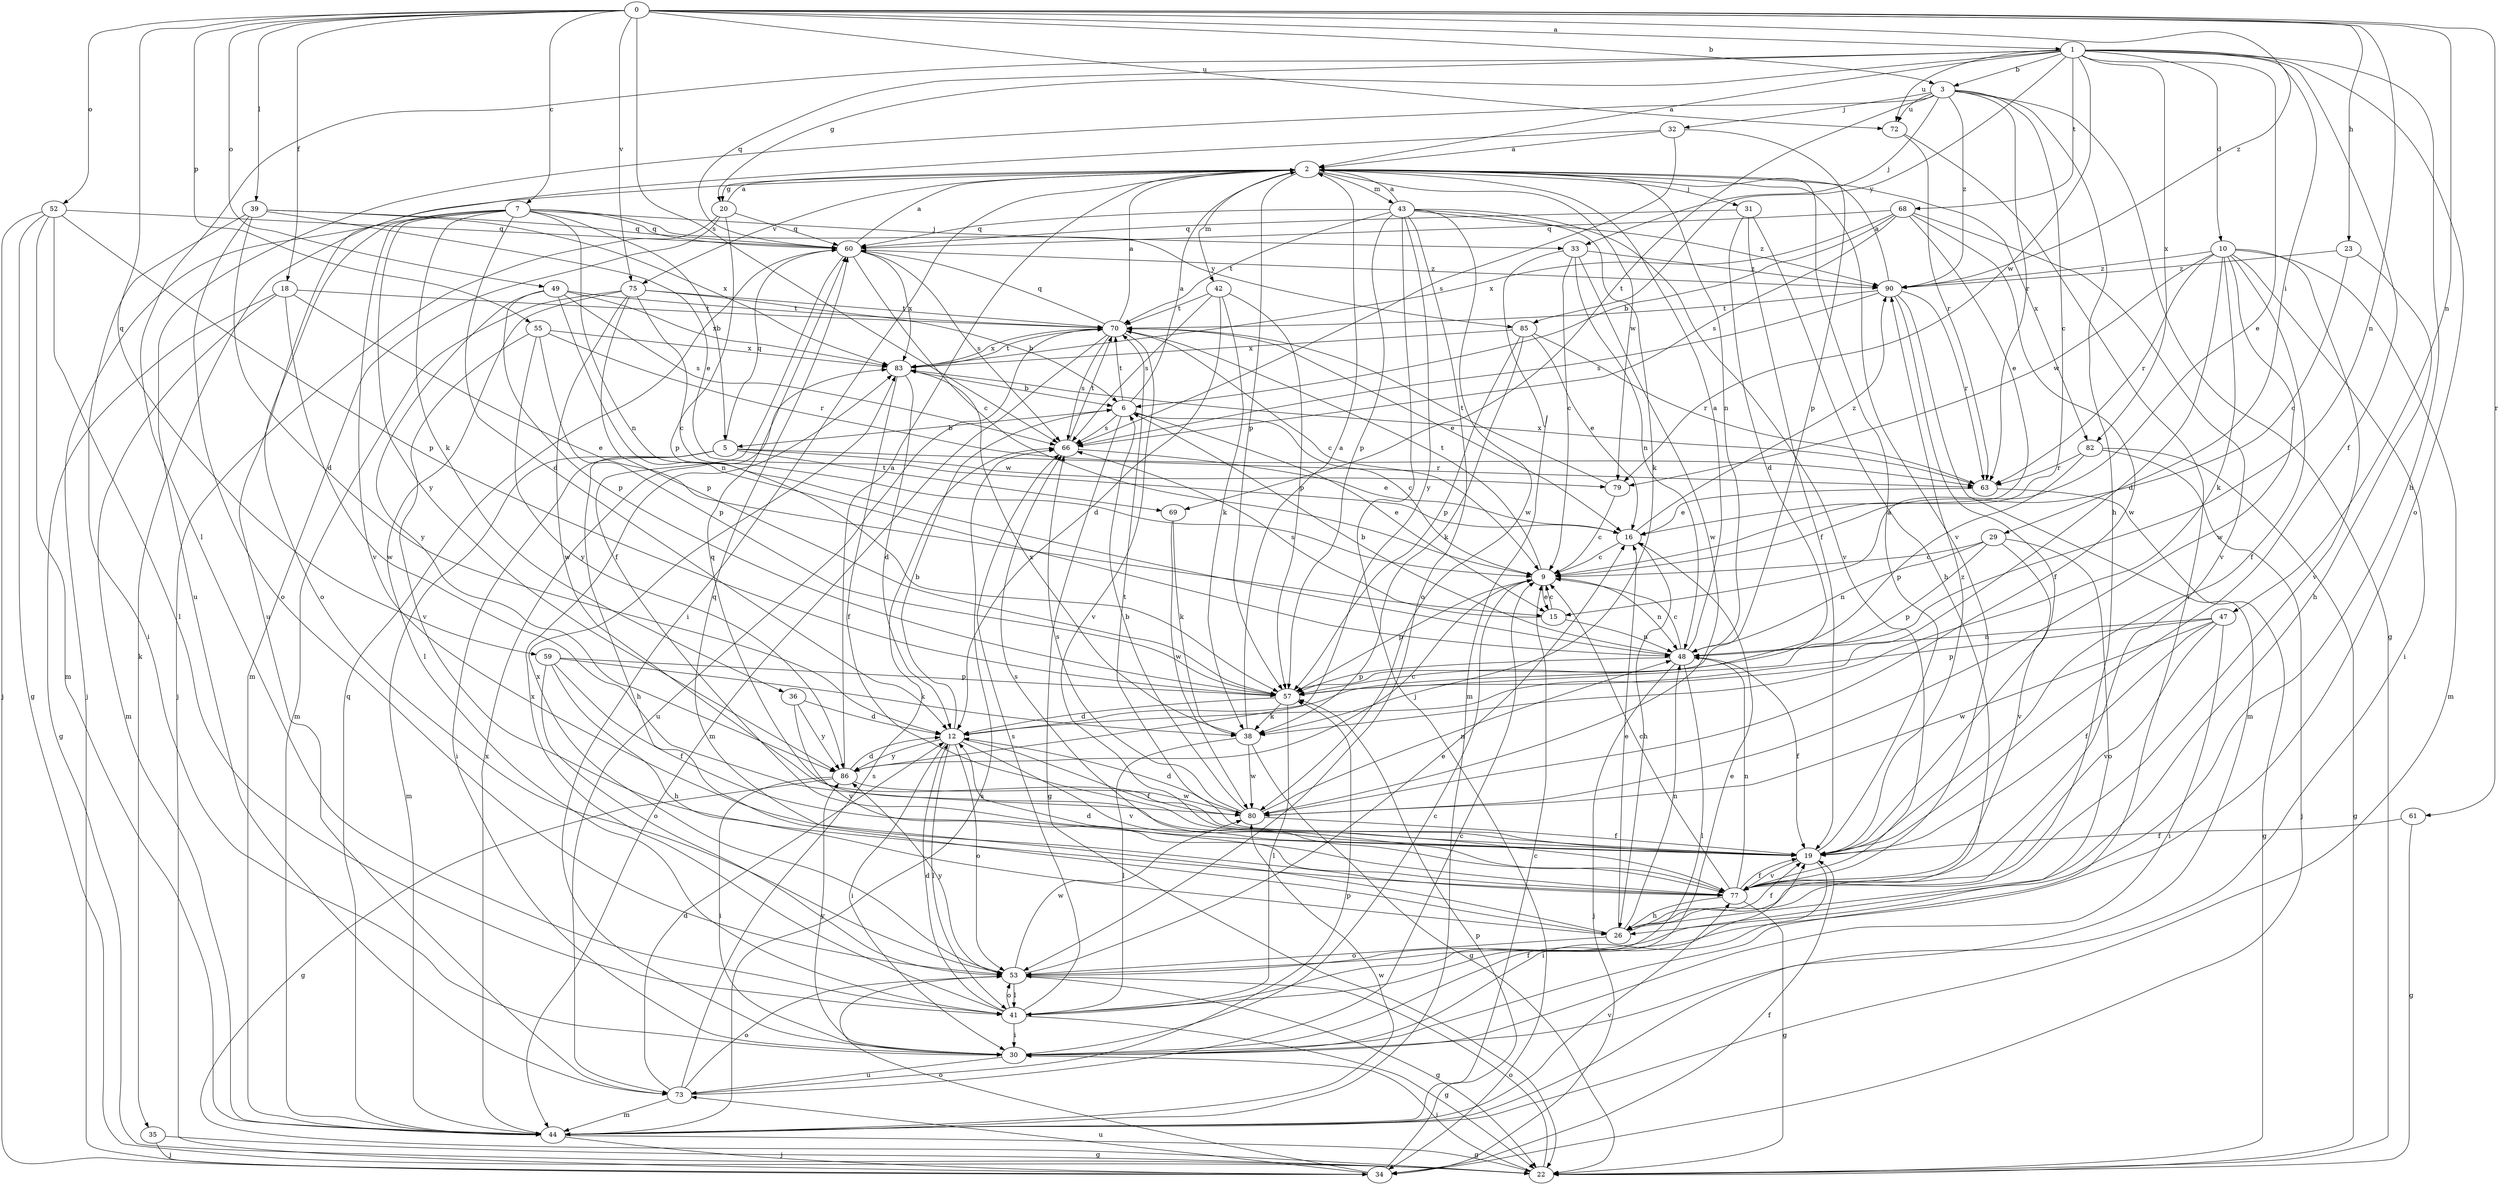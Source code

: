 strict digraph  {
0;
1;
2;
3;
5;
6;
7;
9;
10;
12;
15;
16;
18;
19;
20;
22;
23;
26;
29;
30;
31;
32;
33;
34;
35;
36;
38;
39;
41;
42;
43;
44;
47;
48;
49;
52;
53;
55;
57;
59;
60;
61;
63;
66;
68;
69;
70;
72;
73;
75;
77;
79;
80;
82;
83;
85;
86;
90;
0 -> 1  [label=a];
0 -> 3  [label=b];
0 -> 7  [label=c];
0 -> 18  [label=f];
0 -> 23  [label=h];
0 -> 39  [label=l];
0 -> 47  [label=n];
0 -> 48  [label=n];
0 -> 49  [label=o];
0 -> 52  [label=o];
0 -> 55  [label=p];
0 -> 59  [label=q];
0 -> 61  [label=r];
0 -> 66  [label=s];
0 -> 72  [label=u];
0 -> 75  [label=v];
0 -> 90  [label=z];
1 -> 2  [label=a];
1 -> 3  [label=b];
1 -> 10  [label=d];
1 -> 15  [label=e];
1 -> 19  [label=f];
1 -> 20  [label=g];
1 -> 26  [label=h];
1 -> 29  [label=i];
1 -> 41  [label=l];
1 -> 53  [label=o];
1 -> 60  [label=q];
1 -> 68  [label=t];
1 -> 72  [label=u];
1 -> 79  [label=w];
1 -> 82  [label=x];
1 -> 85  [label=y];
2 -> 20  [label=g];
2 -> 30  [label=i];
2 -> 31  [label=j];
2 -> 35  [label=k];
2 -> 42  [label=m];
2 -> 43  [label=m];
2 -> 48  [label=n];
2 -> 57  [label=p];
2 -> 75  [label=v];
2 -> 77  [label=v];
2 -> 79  [label=w];
2 -> 82  [label=x];
3 -> 9  [label=c];
3 -> 22  [label=g];
3 -> 26  [label=h];
3 -> 32  [label=j];
3 -> 33  [label=j];
3 -> 63  [label=r];
3 -> 69  [label=t];
3 -> 72  [label=u];
3 -> 73  [label=u];
3 -> 90  [label=z];
5 -> 26  [label=h];
5 -> 30  [label=i];
5 -> 44  [label=m];
5 -> 60  [label=q];
5 -> 63  [label=r];
5 -> 69  [label=t];
5 -> 79  [label=w];
6 -> 2  [label=a];
6 -> 5  [label=b];
6 -> 9  [label=c];
6 -> 15  [label=e];
6 -> 22  [label=g];
6 -> 66  [label=s];
6 -> 70  [label=t];
7 -> 5  [label=b];
7 -> 12  [label=d];
7 -> 33  [label=j];
7 -> 34  [label=j];
7 -> 36  [label=k];
7 -> 48  [label=n];
7 -> 53  [label=o];
7 -> 60  [label=q];
7 -> 77  [label=v];
7 -> 85  [label=y];
7 -> 86  [label=y];
9 -> 15  [label=e];
9 -> 48  [label=n];
9 -> 57  [label=p];
9 -> 70  [label=t];
10 -> 12  [label=d];
10 -> 19  [label=f];
10 -> 30  [label=i];
10 -> 38  [label=k];
10 -> 44  [label=m];
10 -> 63  [label=r];
10 -> 77  [label=v];
10 -> 79  [label=w];
10 -> 80  [label=w];
10 -> 90  [label=z];
12 -> 6  [label=b];
12 -> 19  [label=f];
12 -> 30  [label=i];
12 -> 41  [label=l];
12 -> 53  [label=o];
12 -> 77  [label=v];
12 -> 86  [label=y];
15 -> 9  [label=c];
15 -> 48  [label=n];
15 -> 66  [label=s];
16 -> 9  [label=c];
16 -> 26  [label=h];
16 -> 90  [label=z];
18 -> 15  [label=e];
18 -> 22  [label=g];
18 -> 44  [label=m];
18 -> 70  [label=t];
18 -> 80  [label=w];
19 -> 2  [label=a];
19 -> 30  [label=i];
19 -> 60  [label=q];
19 -> 70  [label=t];
19 -> 77  [label=v];
19 -> 90  [label=z];
20 -> 2  [label=a];
20 -> 34  [label=j];
20 -> 44  [label=m];
20 -> 57  [label=p];
20 -> 60  [label=q];
22 -> 30  [label=i];
22 -> 53  [label=o];
23 -> 9  [label=c];
23 -> 26  [label=h];
23 -> 90  [label=z];
26 -> 16  [label=e];
26 -> 19  [label=f];
26 -> 48  [label=n];
26 -> 53  [label=o];
26 -> 60  [label=q];
29 -> 9  [label=c];
29 -> 48  [label=n];
29 -> 53  [label=o];
29 -> 57  [label=p];
29 -> 77  [label=v];
30 -> 9  [label=c];
30 -> 19  [label=f];
30 -> 73  [label=u];
30 -> 86  [label=y];
31 -> 12  [label=d];
31 -> 19  [label=f];
31 -> 26  [label=h];
31 -> 60  [label=q];
32 -> 2  [label=a];
32 -> 57  [label=p];
32 -> 66  [label=s];
32 -> 73  [label=u];
33 -> 9  [label=c];
33 -> 44  [label=m];
33 -> 48  [label=n];
33 -> 80  [label=w];
33 -> 90  [label=z];
34 -> 19  [label=f];
34 -> 53  [label=o];
34 -> 57  [label=p];
34 -> 73  [label=u];
35 -> 22  [label=g];
35 -> 34  [label=j];
36 -> 12  [label=d];
36 -> 77  [label=v];
36 -> 86  [label=y];
38 -> 2  [label=a];
38 -> 22  [label=g];
38 -> 41  [label=l];
38 -> 80  [label=w];
38 -> 83  [label=x];
39 -> 12  [label=d];
39 -> 16  [label=e];
39 -> 30  [label=i];
39 -> 53  [label=o];
39 -> 60  [label=q];
39 -> 83  [label=x];
41 -> 12  [label=d];
41 -> 16  [label=e];
41 -> 22  [label=g];
41 -> 30  [label=i];
41 -> 53  [label=o];
41 -> 66  [label=s];
41 -> 83  [label=x];
42 -> 12  [label=d];
42 -> 38  [label=k];
42 -> 57  [label=p];
42 -> 66  [label=s];
42 -> 70  [label=t];
43 -> 2  [label=a];
43 -> 34  [label=j];
43 -> 38  [label=k];
43 -> 53  [label=o];
43 -> 57  [label=p];
43 -> 60  [label=q];
43 -> 70  [label=t];
43 -> 77  [label=v];
43 -> 80  [label=w];
43 -> 86  [label=y];
43 -> 90  [label=z];
44 -> 9  [label=c];
44 -> 22  [label=g];
44 -> 34  [label=j];
44 -> 60  [label=q];
44 -> 66  [label=s];
44 -> 77  [label=v];
44 -> 80  [label=w];
44 -> 83  [label=x];
47 -> 19  [label=f];
47 -> 30  [label=i];
47 -> 48  [label=n];
47 -> 57  [label=p];
47 -> 77  [label=v];
47 -> 80  [label=w];
48 -> 2  [label=a];
48 -> 6  [label=b];
48 -> 9  [label=c];
48 -> 19  [label=f];
48 -> 34  [label=j];
48 -> 41  [label=l];
48 -> 57  [label=p];
49 -> 48  [label=n];
49 -> 57  [label=p];
49 -> 66  [label=s];
49 -> 70  [label=t];
49 -> 83  [label=x];
49 -> 86  [label=y];
52 -> 22  [label=g];
52 -> 34  [label=j];
52 -> 41  [label=l];
52 -> 44  [label=m];
52 -> 57  [label=p];
52 -> 60  [label=q];
53 -> 16  [label=e];
53 -> 22  [label=g];
53 -> 41  [label=l];
53 -> 80  [label=w];
53 -> 83  [label=x];
53 -> 86  [label=y];
55 -> 57  [label=p];
55 -> 63  [label=r];
55 -> 77  [label=v];
55 -> 83  [label=x];
55 -> 86  [label=y];
57 -> 12  [label=d];
57 -> 38  [label=k];
57 -> 41  [label=l];
59 -> 19  [label=f];
59 -> 26  [label=h];
59 -> 38  [label=k];
59 -> 53  [label=o];
59 -> 57  [label=p];
60 -> 2  [label=a];
60 -> 9  [label=c];
60 -> 19  [label=f];
60 -> 66  [label=s];
60 -> 83  [label=x];
60 -> 90  [label=z];
61 -> 19  [label=f];
61 -> 22  [label=g];
63 -> 16  [label=e];
63 -> 22  [label=g];
63 -> 83  [label=x];
66 -> 16  [label=e];
66 -> 70  [label=t];
68 -> 6  [label=b];
68 -> 16  [label=e];
68 -> 60  [label=q];
68 -> 66  [label=s];
68 -> 77  [label=v];
68 -> 80  [label=w];
68 -> 83  [label=x];
69 -> 38  [label=k];
69 -> 80  [label=w];
70 -> 2  [label=a];
70 -> 9  [label=c];
70 -> 16  [label=e];
70 -> 44  [label=m];
70 -> 60  [label=q];
70 -> 66  [label=s];
70 -> 73  [label=u];
70 -> 77  [label=v];
70 -> 83  [label=x];
72 -> 30  [label=i];
72 -> 63  [label=r];
73 -> 9  [label=c];
73 -> 12  [label=d];
73 -> 44  [label=m];
73 -> 53  [label=o];
73 -> 57  [label=p];
73 -> 66  [label=s];
75 -> 6  [label=b];
75 -> 9  [label=c];
75 -> 41  [label=l];
75 -> 44  [label=m];
75 -> 57  [label=p];
75 -> 70  [label=t];
75 -> 80  [label=w];
77 -> 9  [label=c];
77 -> 12  [label=d];
77 -> 19  [label=f];
77 -> 22  [label=g];
77 -> 26  [label=h];
77 -> 48  [label=n];
77 -> 66  [label=s];
79 -> 9  [label=c];
79 -> 70  [label=t];
80 -> 6  [label=b];
80 -> 12  [label=d];
80 -> 19  [label=f];
80 -> 48  [label=n];
80 -> 66  [label=s];
82 -> 22  [label=g];
82 -> 34  [label=j];
82 -> 57  [label=p];
82 -> 63  [label=r];
83 -> 6  [label=b];
83 -> 12  [label=d];
83 -> 19  [label=f];
83 -> 70  [label=t];
85 -> 16  [label=e];
85 -> 38  [label=k];
85 -> 57  [label=p];
85 -> 63  [label=r];
85 -> 83  [label=x];
86 -> 2  [label=a];
86 -> 9  [label=c];
86 -> 12  [label=d];
86 -> 22  [label=g];
86 -> 30  [label=i];
86 -> 80  [label=w];
90 -> 2  [label=a];
90 -> 19  [label=f];
90 -> 44  [label=m];
90 -> 63  [label=r];
90 -> 66  [label=s];
90 -> 70  [label=t];
}
